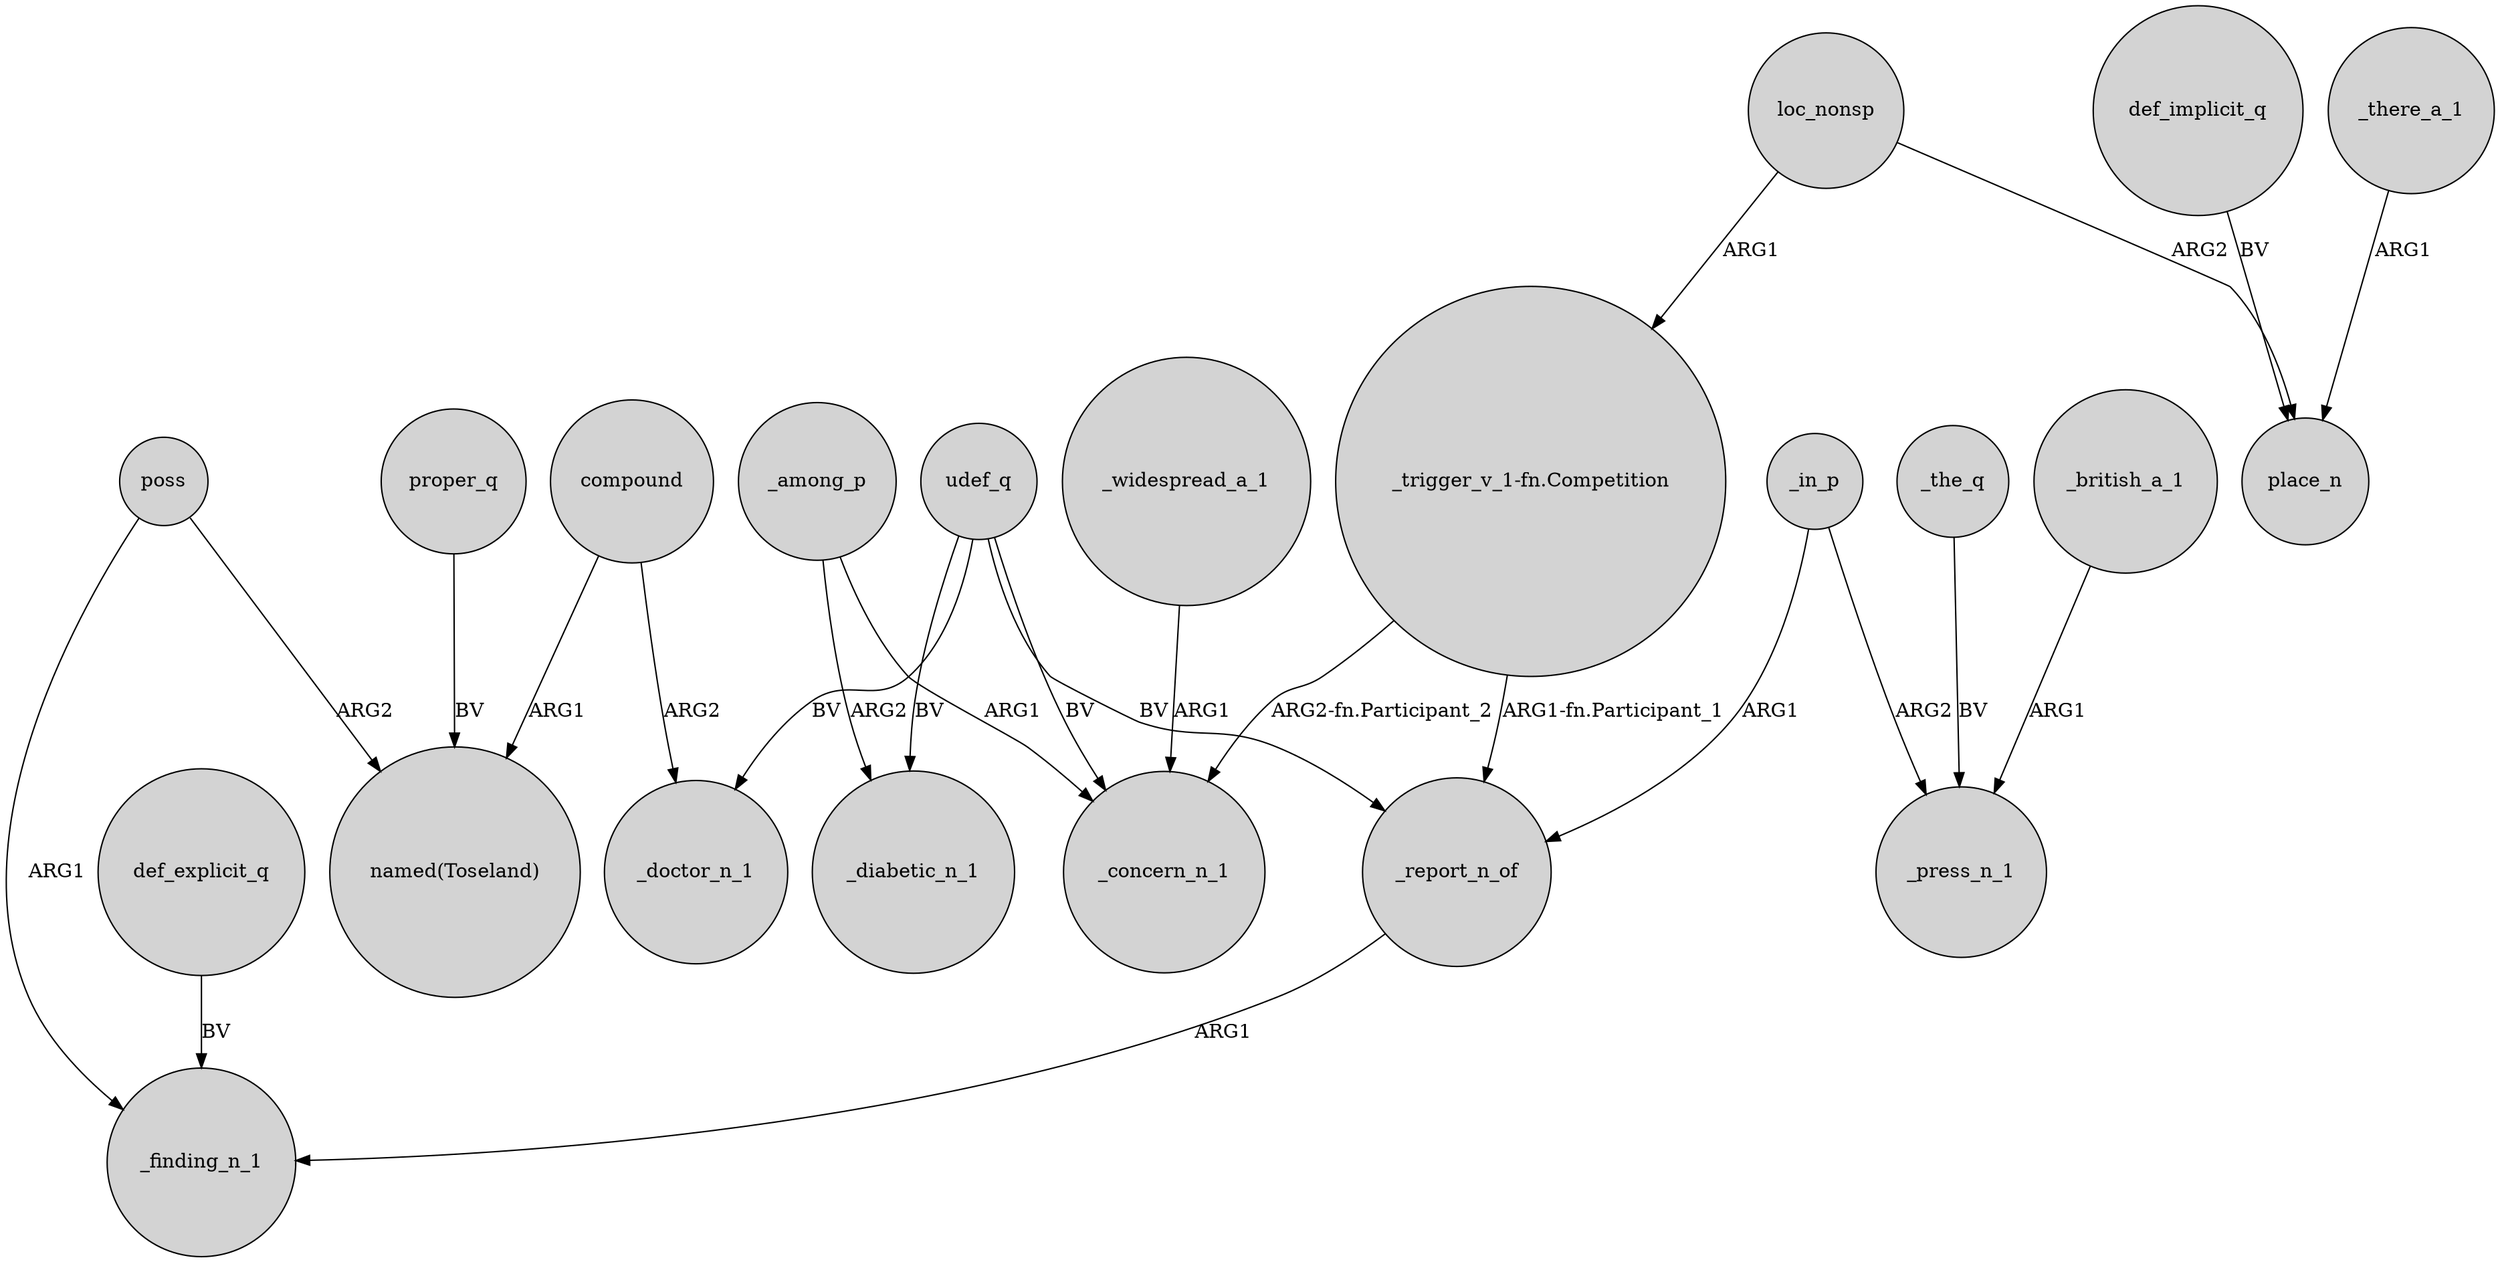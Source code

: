digraph {
	node [shape=circle style=filled]
	_widespread_a_1 -> _concern_n_1 [label=ARG1]
	def_implicit_q -> place_n [label=BV]
	_there_a_1 -> place_n [label=ARG1]
	compound -> "named(Toseland)" [label=ARG1]
	_the_q -> _press_n_1 [label=BV]
	"_trigger_v_1-fn.Competition" -> _report_n_of [label="ARG1-fn.Participant_1"]
	def_explicit_q -> _finding_n_1 [label=BV]
	poss -> "named(Toseland)" [label=ARG2]
	udef_q -> _report_n_of [label=BV]
	_among_p -> _diabetic_n_1 [label=ARG2]
	poss -> _finding_n_1 [label=ARG1]
	loc_nonsp -> "_trigger_v_1-fn.Competition" [label=ARG1]
	_british_a_1 -> _press_n_1 [label=ARG1]
	"_trigger_v_1-fn.Competition" -> _concern_n_1 [label="ARG2-fn.Participant_2"]
	proper_q -> "named(Toseland)" [label=BV]
	udef_q -> _doctor_n_1 [label=BV]
	_in_p -> _report_n_of [label=ARG1]
	udef_q -> _diabetic_n_1 [label=BV]
	udef_q -> _concern_n_1 [label=BV]
	loc_nonsp -> place_n [label=ARG2]
	_report_n_of -> _finding_n_1 [label=ARG1]
	_among_p -> _concern_n_1 [label=ARG1]
	_in_p -> _press_n_1 [label=ARG2]
	compound -> _doctor_n_1 [label=ARG2]
}
